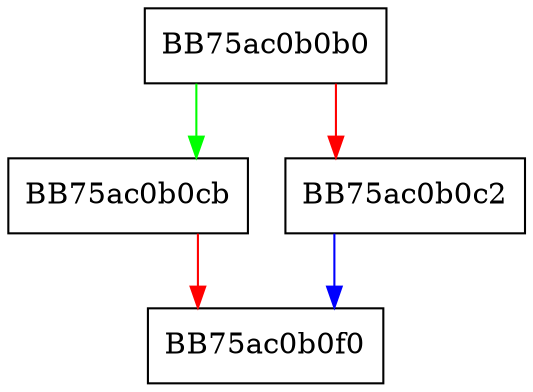 digraph ZSTD_DCtx_refDDict {
  node [shape="box"];
  graph [splines=ortho];
  BB75ac0b0b0 -> BB75ac0b0cb [color="green"];
  BB75ac0b0b0 -> BB75ac0b0c2 [color="red"];
  BB75ac0b0c2 -> BB75ac0b0f0 [color="blue"];
  BB75ac0b0cb -> BB75ac0b0f0 [color="red"];
}
